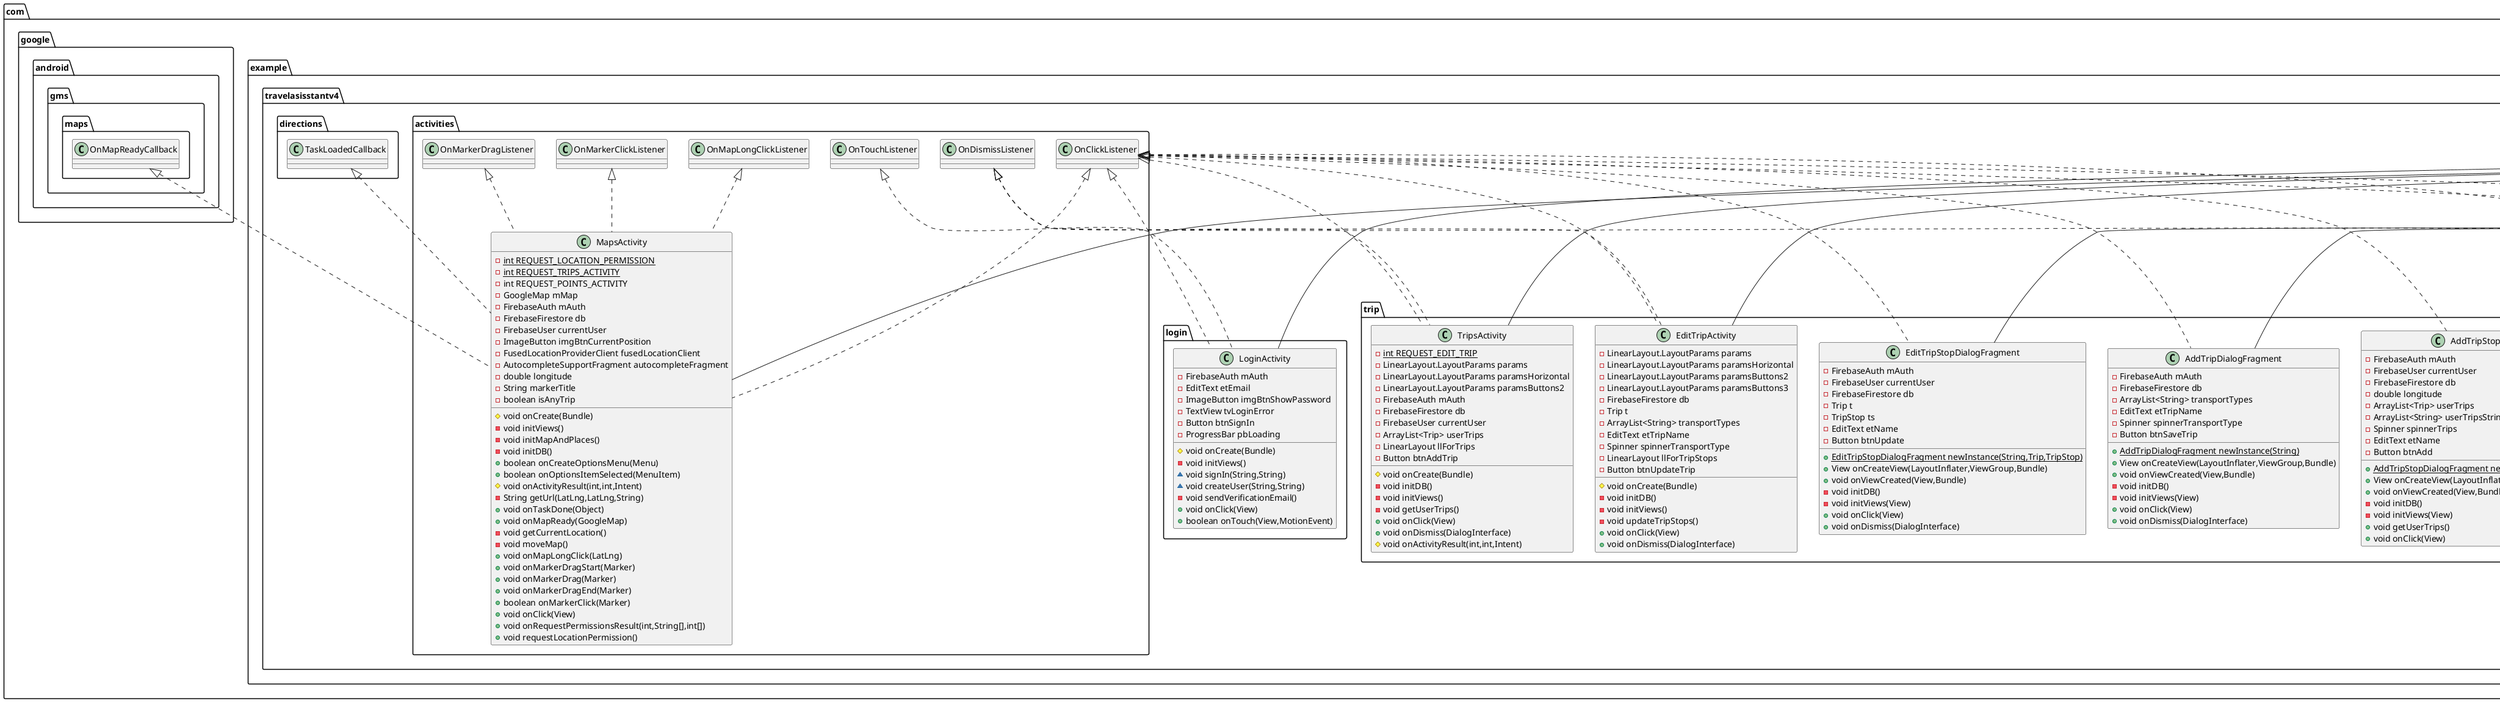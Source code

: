 @startuml
class com.example.travelasisstantv4.trip.EditTripActivity {
- LinearLayout.LayoutParams params
- LinearLayout.LayoutParams paramsHorizontal
- LinearLayout.LayoutParams paramsButtons2
- LinearLayout.LayoutParams paramsButtons3
- FirebaseFirestore db
- Trip t
- ArrayList<String> transportTypes
- EditText etTripName
- Spinner spinnerTransportType
- LinearLayout llForTripStops
- Button btnUpdateTrip
# void onCreate(Bundle)
- void initDB()
- void initViews()
- void updateTripStops()
+ void onClick(View)
+ void onDismiss(DialogInterface)
}
class com.example.travelasisstantv4.point.RenamePointDialogFragment {
- FirebaseFirestore db
- EditText etRenamePoint
- Button btnUpdateName
- String pointID
+ {static} RenamePointDialogFragment newInstance(String,String)
+ View onCreateView(LayoutInflater,ViewGroup,Bundle)
+ void onViewCreated(View,Bundle)
- void initializeViews(View)
- void initDB()
+ void onClick(View)
+ void onDismiss(DialogInterface)
}
class com.example.travelasisstantv4.login.LoginActivity {
- FirebaseAuth mAuth
- EditText etEmail
- ImageButton imgBtnShowPassword
- TextView tvLoginError
- Button btnSignIn
- ProgressBar pbLoading
# void onCreate(Bundle)
- void initViews()
~ void signIn(String,String)
~ void createUser(String,String)
- void sendVerificationEmail()
+ void onClick(View)
+ boolean onTouch(View,MotionEvent)
}
class com.example.travelasisstantv4.point.PointsActivity {
- LinearLayout.LayoutParams params
- LinearLayout.LayoutParams paramsHorizontal
- LinearLayout.LayoutParams paramsButtons
- FirebaseAuth mAuth
- FirebaseFirestore db
- FirebaseUser currentUser
- ArrayList<Point> userPoints
- ArrayList<Point> checkedPoints
- LinearLayout llForPoints
- Button btnShowOnMap
# void onCreate(Bundle)
- void initDB()
- void initializeViews()
- void getUserPoints()
+ void onClick(View)
+ void onDismiss(DialogInterface)
}
class com.example.travelasisstantv4.trip.TripsActivity {
- {static} int REQUEST_EDIT_TRIP
- LinearLayout.LayoutParams params
- LinearLayout.LayoutParams paramsHorizontal
- LinearLayout.LayoutParams paramsButtons2
- FirebaseAuth mAuth
- FirebaseFirestore db
- FirebaseUser currentUser
- ArrayList<Trip> userTrips
- LinearLayout llForTrips
- Button btnAddTrip
# void onCreate(Bundle)
- void initDB()
- void initViews()
- void getUserTrips()
+ void onClick(View)
+ void onDismiss(DialogInterface)
# void onActivityResult(int,int,Intent)
}
class com.example.travelasisstantv4.trip.AddTripDialogFragment {
- FirebaseAuth mAuth
- FirebaseFirestore db
- ArrayList<String> transportTypes
- EditText etTripName
- Spinner spinnerTransportType
- Button btnSaveTrip
+ {static} AddTripDialogFragment newInstance(String)
+ View onCreateView(LayoutInflater,ViewGroup,Bundle)
+ void onViewCreated(View,Bundle)
- void initDB()
- void initViews(View)
+ void onClick(View)
+ void onDismiss(DialogInterface)
}
class com.example.travelasisstantv4.trip.EditTripStopDialogFragment {
- FirebaseAuth mAuth
- FirebaseUser currentUser
- FirebaseFirestore db
- Trip t
- TripStop ts
- EditText etName
- Button btnUpdate
+ {static} EditTripStopDialogFragment newInstance(String,Trip,TripStop)
+ View onCreateView(LayoutInflater,ViewGroup,Bundle)
+ void onViewCreated(View,Bundle)
- void initDB()
- void initViews(View)
+ void onClick(View)
+ void onDismiss(DialogInterface)
}
class com.example.travelasisstantv4.point.AddPointDialogFragment {
- FirebaseAuth mAuth
- FirebaseFirestore db
- double longitude
- TextView tvLongitude
- EditText etPointName
- Button btnSave
+ {static} AddPointDialogFragment newInstance(String,double,double)
+ View onCreateView(LayoutInflater,ViewGroup,Bundle)
+ void onViewCreated(View,Bundle)
- void initializeViews(View)
+ void onClick(View)
}
class com.example.travelasisstantv4.activities.MapsActivity {
- {static} int REQUEST_LOCATION_PERMISSION
- {static} int REQUEST_TRIPS_ACTIVITY
- int REQUEST_POINTS_ACTIVITY
- GoogleMap mMap
- FirebaseAuth mAuth
- FirebaseFirestore db
- FirebaseUser currentUser
- ImageButton imgBtnCurrentPosition
- FusedLocationProviderClient fusedLocationClient
- AutocompleteSupportFragment autocompleteFragment
- double longitude
- String markerTitle
- boolean isAnyTrip
# void onCreate(Bundle)
- void initViews()
- void initMapAndPlaces()
- void initDB()
+ boolean onCreateOptionsMenu(Menu)
+ boolean onOptionsItemSelected(MenuItem)
# void onActivityResult(int,int,Intent)
- String getUrl(LatLng,LatLng,String)
+ void onTaskDone(Object)
+ void onMapReady(GoogleMap)
- void getCurrentLocation()
- void moveMap()
+ void onMapLongClick(LatLng)
+ void onMarkerDragStart(Marker)
+ void onMarkerDrag(Marker)
+ void onMarkerDragEnd(Marker)
+ boolean onMarkerClick(Marker)
+ void onClick(View)
+ void onRequestPermissionsResult(int,String[],int[])
+ void requestLocationPermission()
}
class com.example.travelasisstantv4.trip.AddTripStopDialogFragment {
- FirebaseAuth mAuth
- FirebaseUser currentUser
- FirebaseFirestore db
- double longitude
- ArrayList<Trip> userTrips
- ArrayList<String> userTripsString
- Spinner spinnerTrips
- EditText etName
- Button btnAdd
+ {static} AddTripStopDialogFragment newInstance(String,double,double)
+ View onCreateView(LayoutInflater,ViewGroup,Bundle)
+ void onViewCreated(View,Bundle)
- void initDB()
- void initViews(View)
+ void getUserTrips()
+ void onClick(View)
}


com.example.travelasisstantv4.activities.OnClickListener <|.. com.example.travelasisstantv4.trip.EditTripActivity
com.example.travelasisstantv4.activities.OnDismissListener <|.. com.example.travelasisstantv4.trip.EditTripActivity
androidx.appcompat.app.AppCompatActivity <|-- com.example.travelasisstantv4.trip.EditTripActivity
com.example.travelasisstantv4.activities.OnClickListener <|.. com.example.travelasisstantv4.point.RenamePointDialogFragment
androidx.fragment.app.DialogFragment <|-- com.example.travelasisstantv4.point.RenamePointDialogFragment
com.example.travelasisstantv4.activities.OnClickListener <|.. com.example.travelasisstantv4.login.LoginActivity
com.example.travelasisstantv4.activities.OnTouchListener <|.. com.example.travelasisstantv4.login.LoginActivity
androidx.appcompat.app.AppCompatActivity <|-- com.example.travelasisstantv4.login.LoginActivity
com.example.travelasisstantv4.activities.OnClickListener <|.. com.example.travelasisstantv4.point.PointsActivity
com.example.travelasisstantv4.activities.OnDismissListener <|.. com.example.travelasisstantv4.point.PointsActivity
androidx.appcompat.app.AppCompatActivity <|-- com.example.travelasisstantv4.point.PointsActivity
com.example.travelasisstantv4.activities.OnClickListener <|.. com.example.travelasisstantv4.trip.TripsActivity
com.example.travelasisstantv4.activities.OnDismissListener <|.. com.example.travelasisstantv4.trip.TripsActivity
androidx.appcompat.app.AppCompatActivity <|-- com.example.travelasisstantv4.trip.TripsActivity
com.example.travelasisstantv4.activities.OnClickListener <|.. com.example.travelasisstantv4.trip.AddTripDialogFragment
androidx.fragment.app.DialogFragment <|-- com.example.travelasisstantv4.trip.AddTripDialogFragment
com.example.travelasisstantv4.activities.OnClickListener <|.. com.example.travelasisstantv4.trip.EditTripStopDialogFragment
androidx.fragment.app.DialogFragment <|-- com.example.travelasisstantv4.trip.EditTripStopDialogFragment
com.example.travelasisstantv4.activities.OnClickListener <|.. com.example.travelasisstantv4.point.AddPointDialogFragment
androidx.fragment.app.DialogFragment <|-- com.example.travelasisstantv4.point.AddPointDialogFragment
com.google.android.gms.maps.OnMapReadyCallback <|.. com.example.travelasisstantv4.activities.MapsActivity
com.example.travelasisstantv4.activities.OnMarkerDragListener <|.. com.example.travelasisstantv4.activities.MapsActivity
com.example.travelasisstantv4.activities.OnMapLongClickListener <|.. com.example.travelasisstantv4.activities.MapsActivity
com.example.travelasisstantv4.activities.OnClickListener <|.. com.example.travelasisstantv4.activities.MapsActivity
com.example.travelasisstantv4.activities.OnMarkerClickListener <|.. com.example.travelasisstantv4.activities.MapsActivity
com.example.travelasisstantv4.directions.TaskLoadedCallback <|.. com.example.travelasisstantv4.activities.MapsActivity
androidx.appcompat.app.AppCompatActivity <|-- com.example.travelasisstantv4.activities.MapsActivity
com.example.travelasisstantv4.activities.OnClickListener <|.. com.example.travelasisstantv4.trip.AddTripStopDialogFragment
androidx.fragment.app.DialogFragment <|-- com.example.travelasisstantv4.trip.AddTripStopDialogFragment
@enduml